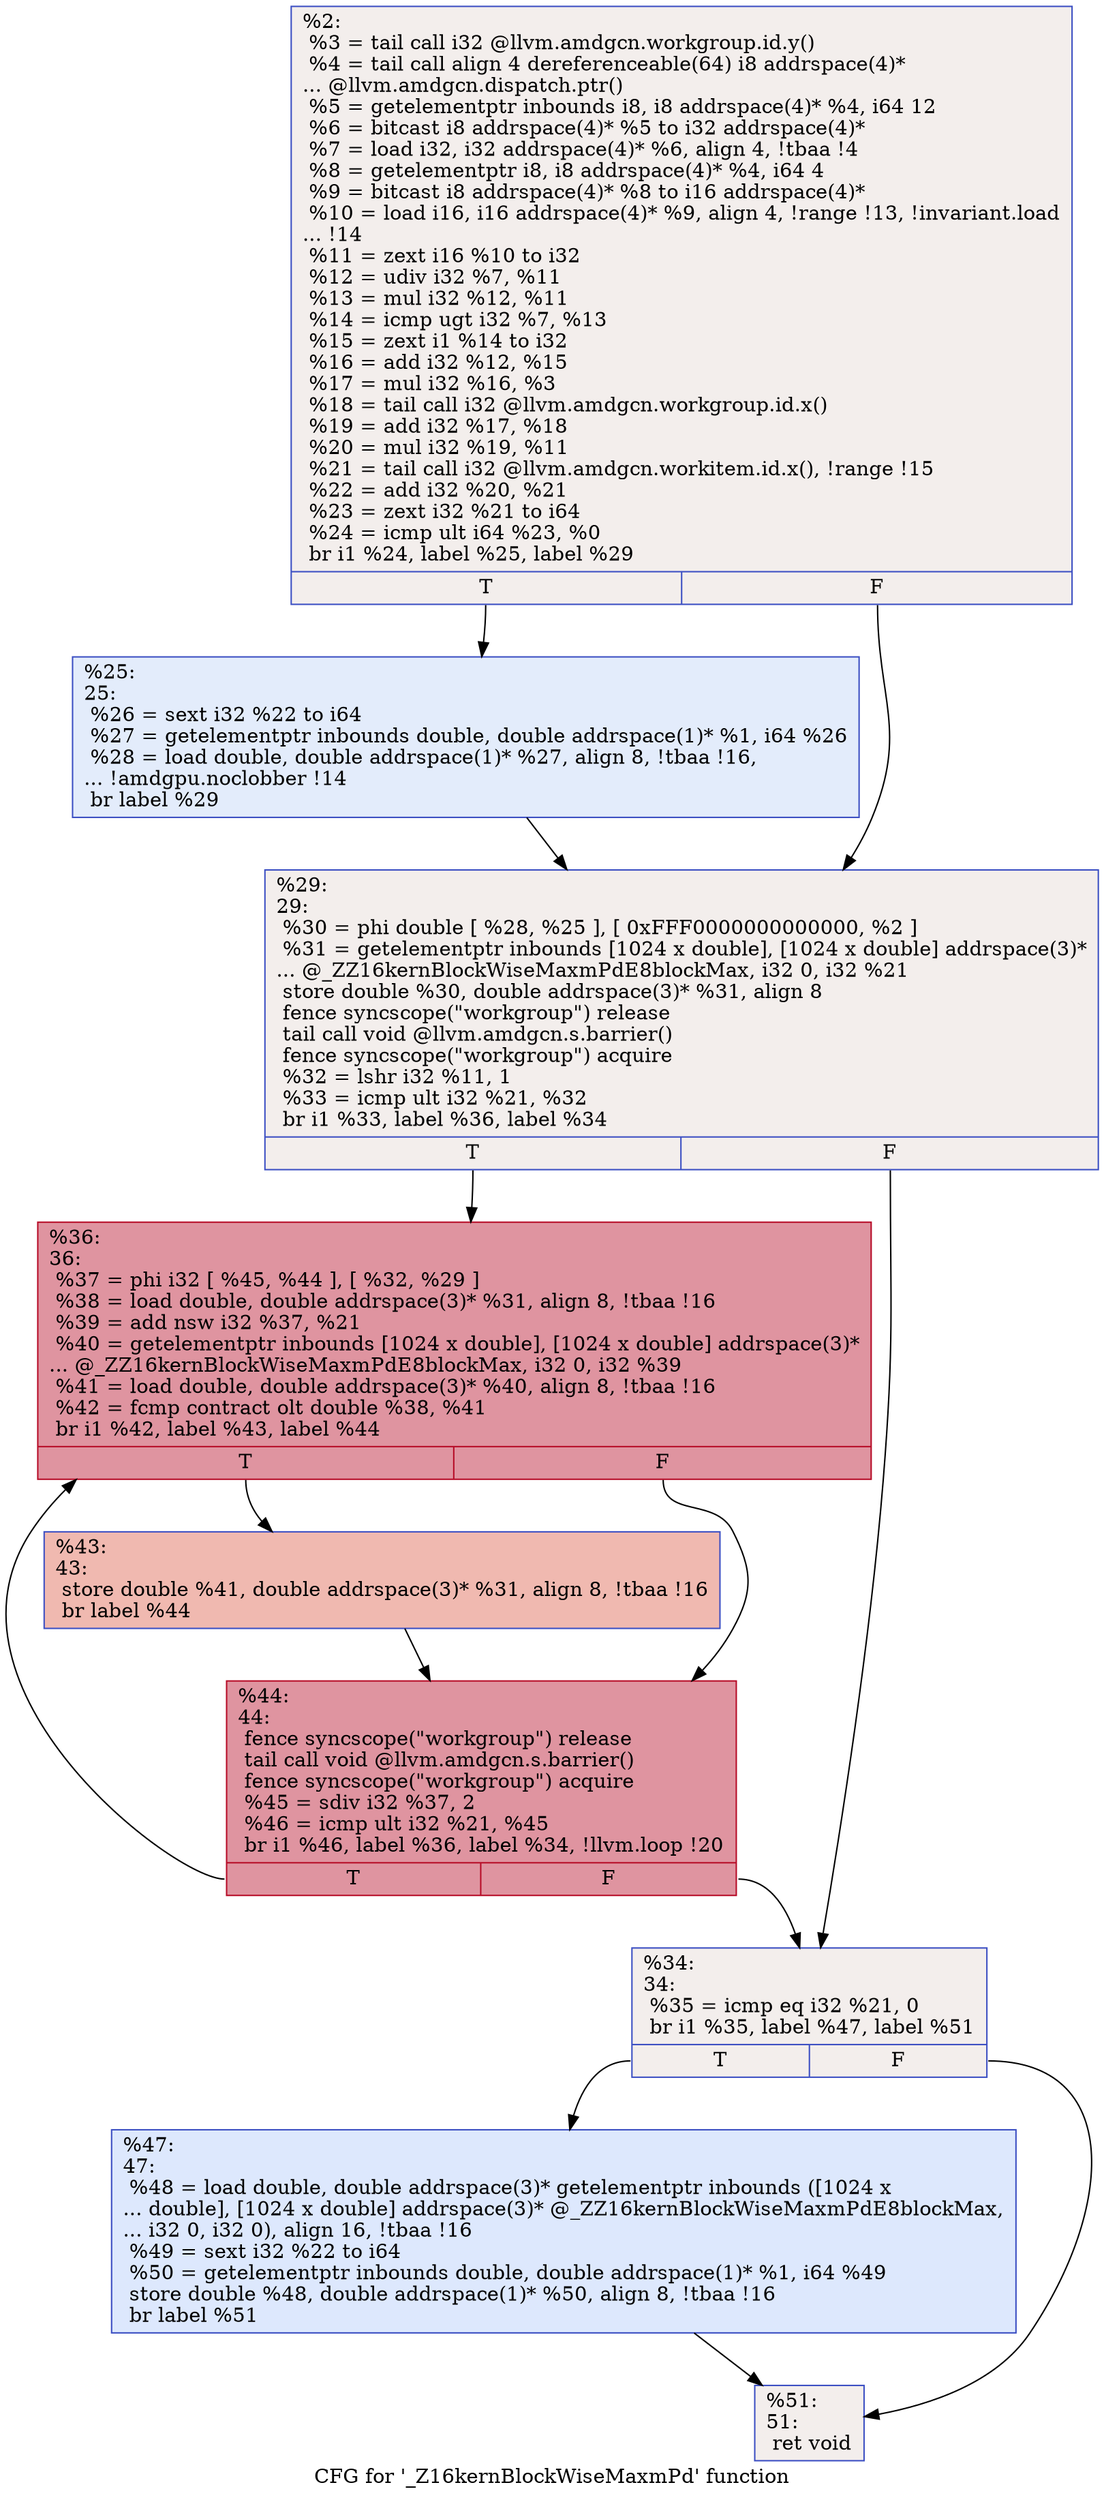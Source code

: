 digraph "CFG for '_Z16kernBlockWiseMaxmPd' function" {
	label="CFG for '_Z16kernBlockWiseMaxmPd' function";

	Node0x50de6c0 [shape=record,color="#3d50c3ff", style=filled, fillcolor="#e3d9d370",label="{%2:\l  %3 = tail call i32 @llvm.amdgcn.workgroup.id.y()\l  %4 = tail call align 4 dereferenceable(64) i8 addrspace(4)*\l... @llvm.amdgcn.dispatch.ptr()\l  %5 = getelementptr inbounds i8, i8 addrspace(4)* %4, i64 12\l  %6 = bitcast i8 addrspace(4)* %5 to i32 addrspace(4)*\l  %7 = load i32, i32 addrspace(4)* %6, align 4, !tbaa !4\l  %8 = getelementptr i8, i8 addrspace(4)* %4, i64 4\l  %9 = bitcast i8 addrspace(4)* %8 to i16 addrspace(4)*\l  %10 = load i16, i16 addrspace(4)* %9, align 4, !range !13, !invariant.load\l... !14\l  %11 = zext i16 %10 to i32\l  %12 = udiv i32 %7, %11\l  %13 = mul i32 %12, %11\l  %14 = icmp ugt i32 %7, %13\l  %15 = zext i1 %14 to i32\l  %16 = add i32 %12, %15\l  %17 = mul i32 %16, %3\l  %18 = tail call i32 @llvm.amdgcn.workgroup.id.x()\l  %19 = add i32 %17, %18\l  %20 = mul i32 %19, %11\l  %21 = tail call i32 @llvm.amdgcn.workitem.id.x(), !range !15\l  %22 = add i32 %20, %21\l  %23 = zext i32 %21 to i64\l  %24 = icmp ult i64 %23, %0\l  br i1 %24, label %25, label %29\l|{<s0>T|<s1>F}}"];
	Node0x50de6c0:s0 -> Node0x50e0fc0;
	Node0x50de6c0:s1 -> Node0x50e1050;
	Node0x50e0fc0 [shape=record,color="#3d50c3ff", style=filled, fillcolor="#bfd3f670",label="{%25:\l25:                                               \l  %26 = sext i32 %22 to i64\l  %27 = getelementptr inbounds double, double addrspace(1)* %1, i64 %26\l  %28 = load double, double addrspace(1)* %27, align 8, !tbaa !16,\l... !amdgpu.noclobber !14\l  br label %29\l}"];
	Node0x50e0fc0 -> Node0x50e1050;
	Node0x50e1050 [shape=record,color="#3d50c3ff", style=filled, fillcolor="#e3d9d370",label="{%29:\l29:                                               \l  %30 = phi double [ %28, %25 ], [ 0xFFF0000000000000, %2 ]\l  %31 = getelementptr inbounds [1024 x double], [1024 x double] addrspace(3)*\l... @_ZZ16kernBlockWiseMaxmPdE8blockMax, i32 0, i32 %21\l  store double %30, double addrspace(3)* %31, align 8\l  fence syncscope(\"workgroup\") release\l  tail call void @llvm.amdgcn.s.barrier()\l  fence syncscope(\"workgroup\") acquire\l  %32 = lshr i32 %11, 1\l  %33 = icmp ult i32 %21, %32\l  br i1 %33, label %36, label %34\l|{<s0>T|<s1>F}}"];
	Node0x50e1050:s0 -> Node0x50e07b0;
	Node0x50e1050:s1 -> Node0x50e2d10;
	Node0x50e2d10 [shape=record,color="#3d50c3ff", style=filled, fillcolor="#e3d9d370",label="{%34:\l34:                                               \l  %35 = icmp eq i32 %21, 0\l  br i1 %35, label %47, label %51\l|{<s0>T|<s1>F}}"];
	Node0x50e2d10:s0 -> Node0x50e2ee0;
	Node0x50e2d10:s1 -> Node0x50e2f30;
	Node0x50e07b0 [shape=record,color="#b70d28ff", style=filled, fillcolor="#b70d2870",label="{%36:\l36:                                               \l  %37 = phi i32 [ %45, %44 ], [ %32, %29 ]\l  %38 = load double, double addrspace(3)* %31, align 8, !tbaa !16\l  %39 = add nsw i32 %37, %21\l  %40 = getelementptr inbounds [1024 x double], [1024 x double] addrspace(3)*\l... @_ZZ16kernBlockWiseMaxmPdE8blockMax, i32 0, i32 %39\l  %41 = load double, double addrspace(3)* %40, align 8, !tbaa !16\l  %42 = fcmp contract olt double %38, %41\l  br i1 %42, label %43, label %44\l|{<s0>T|<s1>F}}"];
	Node0x50e07b0:s0 -> Node0x50e3910;
	Node0x50e07b0:s1 -> Node0x50e3070;
	Node0x50e3910 [shape=record,color="#3d50c3ff", style=filled, fillcolor="#de614d70",label="{%43:\l43:                                               \l  store double %41, double addrspace(3)* %31, align 8, !tbaa !16\l  br label %44\l}"];
	Node0x50e3910 -> Node0x50e3070;
	Node0x50e3070 [shape=record,color="#b70d28ff", style=filled, fillcolor="#b70d2870",label="{%44:\l44:                                               \l  fence syncscope(\"workgroup\") release\l  tail call void @llvm.amdgcn.s.barrier()\l  fence syncscope(\"workgroup\") acquire\l  %45 = sdiv i32 %37, 2\l  %46 = icmp ult i32 %21, %45\l  br i1 %46, label %36, label %34, !llvm.loop !20\l|{<s0>T|<s1>F}}"];
	Node0x50e3070:s0 -> Node0x50e07b0;
	Node0x50e3070:s1 -> Node0x50e2d10;
	Node0x50e2ee0 [shape=record,color="#3d50c3ff", style=filled, fillcolor="#b2ccfb70",label="{%47:\l47:                                               \l  %48 = load double, double addrspace(3)* getelementptr inbounds ([1024 x\l... double], [1024 x double] addrspace(3)* @_ZZ16kernBlockWiseMaxmPdE8blockMax,\l... i32 0, i32 0), align 16, !tbaa !16\l  %49 = sext i32 %22 to i64\l  %50 = getelementptr inbounds double, double addrspace(1)* %1, i64 %49\l  store double %48, double addrspace(1)* %50, align 8, !tbaa !16\l  br label %51\l}"];
	Node0x50e2ee0 -> Node0x50e2f30;
	Node0x50e2f30 [shape=record,color="#3d50c3ff", style=filled, fillcolor="#e3d9d370",label="{%51:\l51:                                               \l  ret void\l}"];
}
